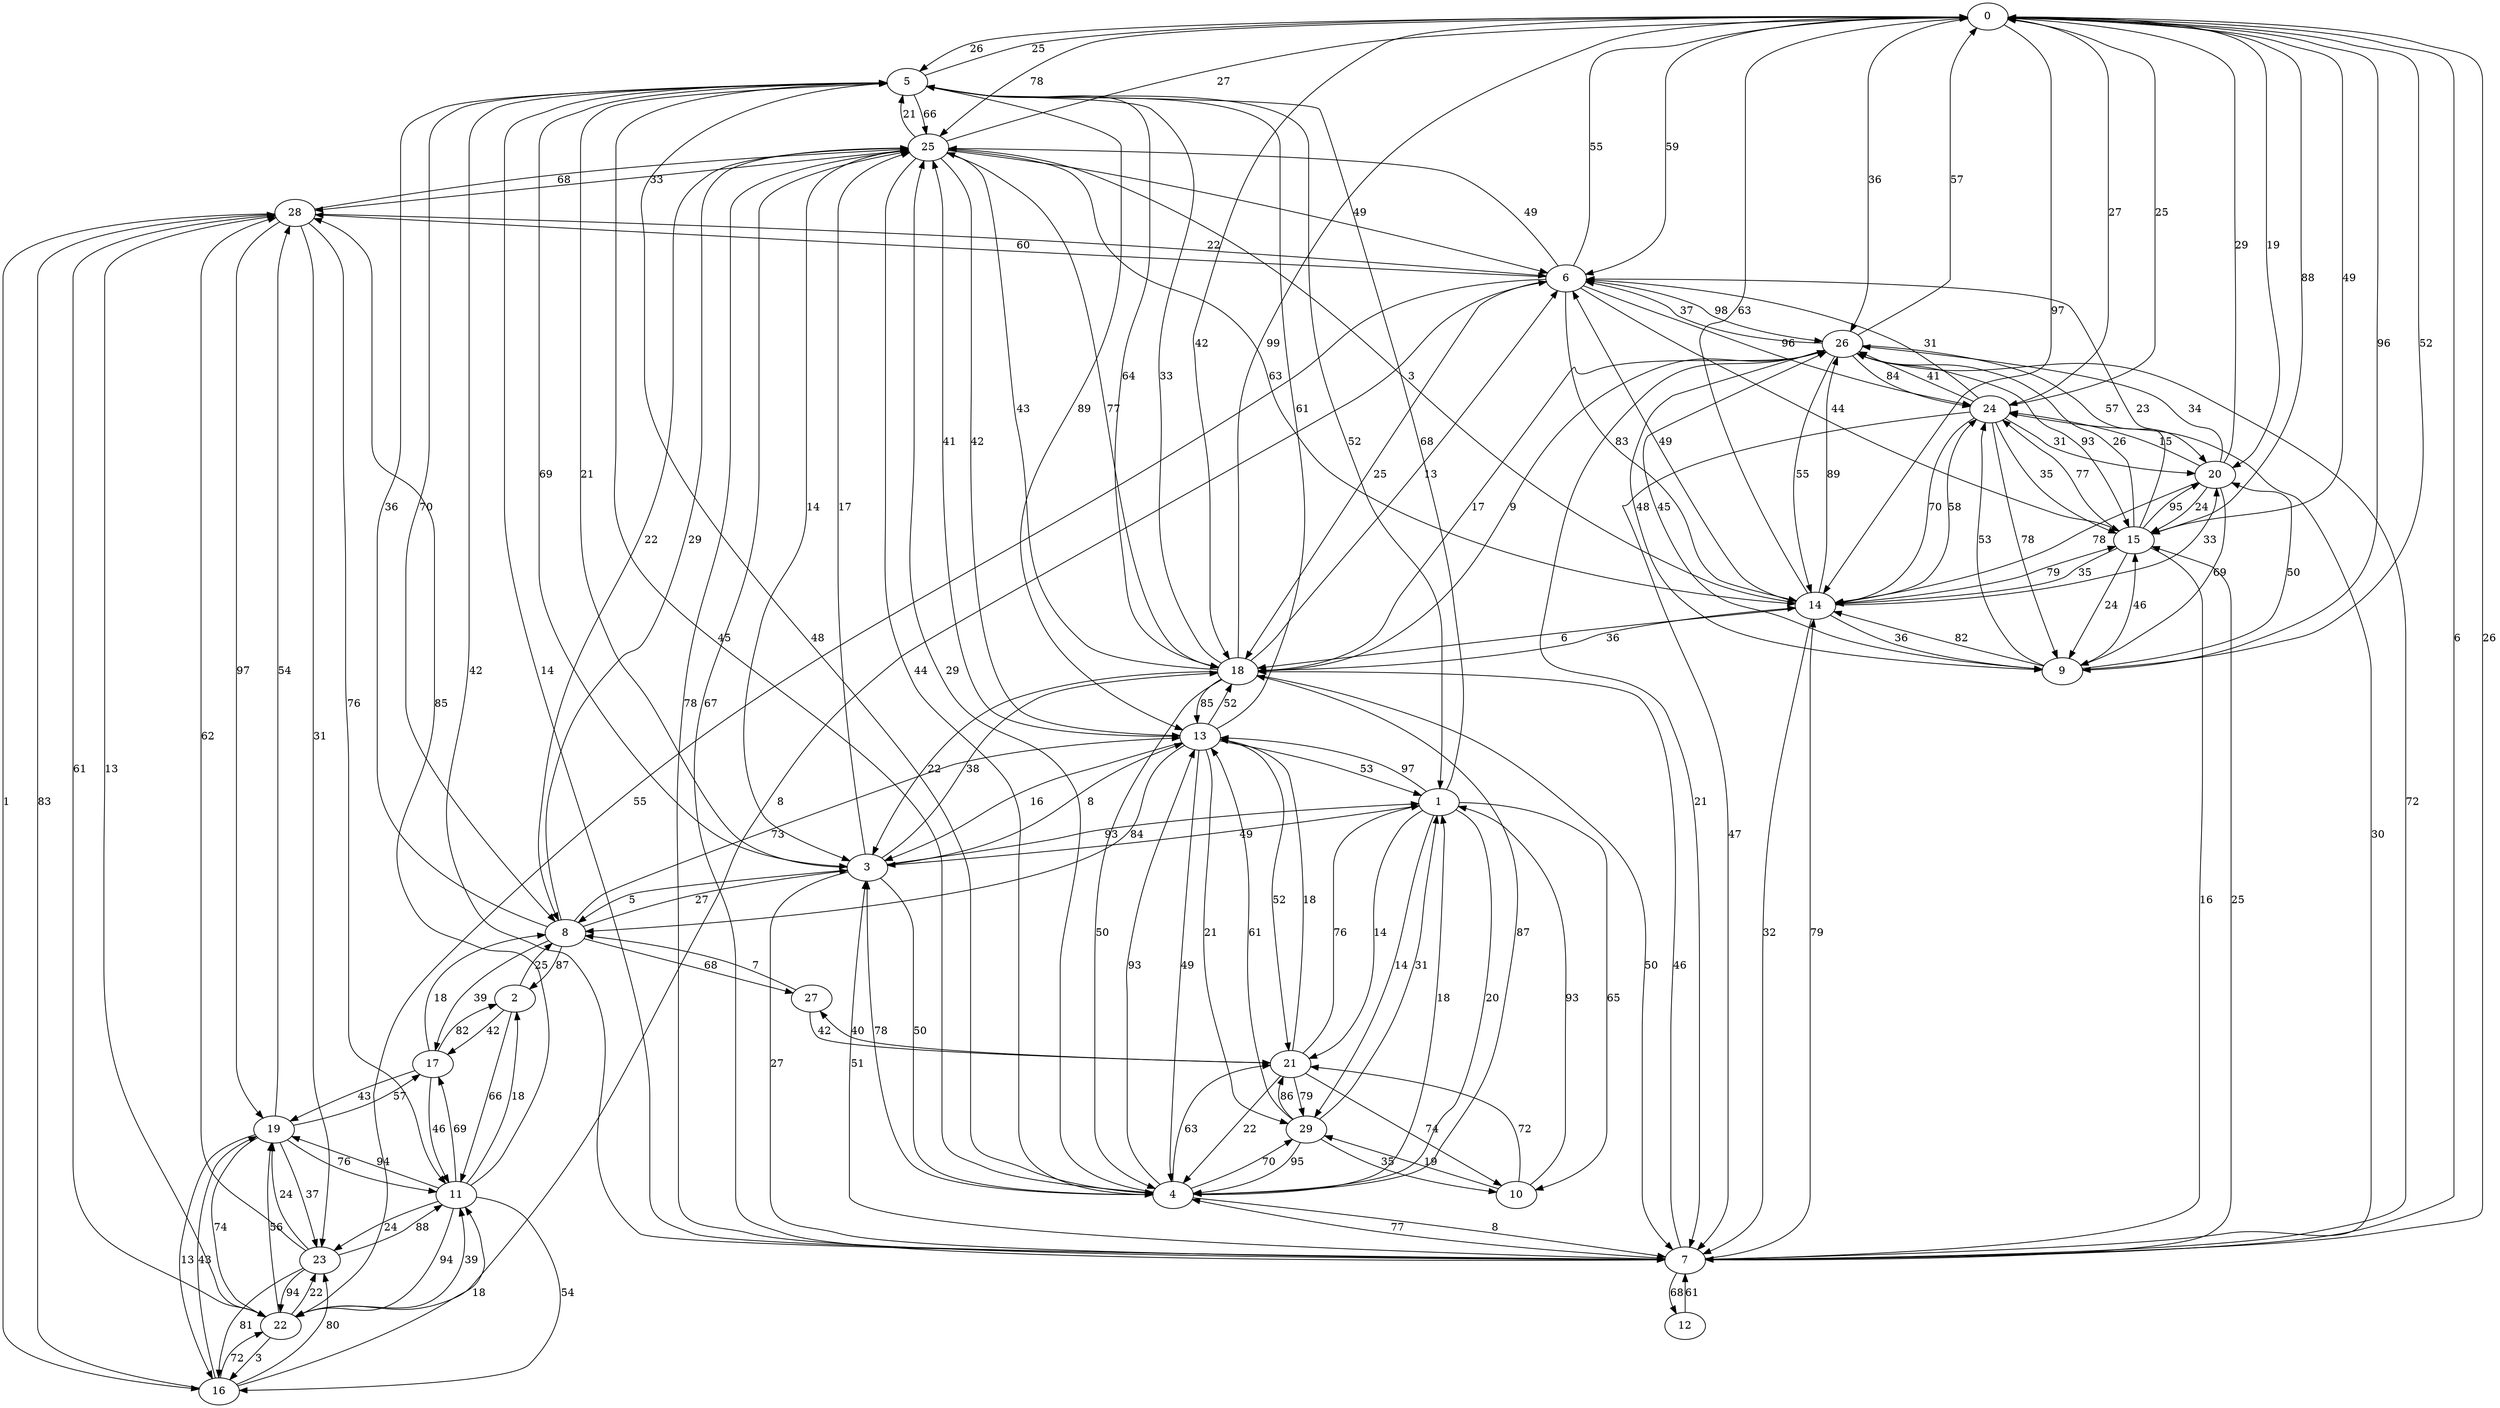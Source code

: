 digraph Geo_30 {
0;1;2;3;4;5;6;7;8;9;10;11;12;13;14;15;16;17;18;19;20;21;22;23;24;25;26;27;28;29;0 -> 5 [label = 26];
0 -> 6 [label = 59];
0 -> 7 [label = 6];
0 -> 9 [label = 96];
0 -> 14 [label = 97];
0 -> 15 [label = 88];
0 -> 18 [label = 42];
0 -> 20 [label = 19];
0 -> 24 [label = 27];
0 -> 25 [label = 78];
0 -> 26 [label = 36];
1 -> 3 [label = 49];
1 -> 4 [label = 20];
1 -> 5 [label = 68];
1 -> 10 [label = 65];
1 -> 13 [label = 97];
1 -> 21 [label = 14];
1 -> 29 [label = 14];
2 -> 8 [label = 25];
2 -> 11 [label = 66];
2 -> 17 [label = 42];
3 -> 1 [label = 93];
3 -> 4 [label = 50];
3 -> 5 [label = 21];
3 -> 7 [label = 27];
3 -> 8 [label = 5];
3 -> 13 [label = 8];
3 -> 18 [label = 38];
3 -> 25 [label = 17];
4 -> 1 [label = 18];
4 -> 3 [label = 78];
4 -> 5 [label = 48];
4 -> 7 [label = 8];
4 -> 13 [label = 93];
4 -> 18 [label = 87];
4 -> 21 [label = 63];
4 -> 25 [label = 29];
4 -> 29 [label = 70];
5 -> 0 [label = 25];
5 -> 1 [label = 52];
5 -> 3 [label = 69];
5 -> 4 [label = 45];
5 -> 7 [label = 42];
5 -> 8 [label = 70];
5 -> 13 [label = 89];
5 -> 18 [label = 64];
5 -> 25 [label = 66];
6 -> 0 [label = 55];
6 -> 14 [label = 83];
6 -> 15 [label = 44];
6 -> 18 [label = 25];
6 -> 22 [label = 55];
6 -> 24 [label = 96];
6 -> 25 [label = 49];
6 -> 26 [label = 98];
6 -> 28 [label = 60];
7 -> 0 [label = 26];
7 -> 3 [label = 51];
7 -> 4 [label = 77];
7 -> 5 [label = 14];
7 -> 12 [label = 68];
7 -> 14 [label = 79];
7 -> 15 [label = 25];
7 -> 18 [label = 46];
7 -> 24 [label = 30];
7 -> 25 [label = 67];
7 -> 26 [label = 72];
8 -> 2 [label = 87];
8 -> 3 [label = 27];
8 -> 5 [label = 36];
8 -> 13 [label = 73];
8 -> 17 [label = 39];
8 -> 25 [label = 29];
8 -> 27 [label = 68];
9 -> 0 [label = 52];
9 -> 14 [label = 82];
9 -> 15 [label = 46];
9 -> 20 [label = 50];
9 -> 24 [label = 53];
9 -> 26 [label = 45];
10 -> 1 [label = 93];
10 -> 21 [label = 72];
10 -> 29 [label = 19];
11 -> 2 [label = 18];
11 -> 16 [label = 54];
11 -> 17 [label = 69];
11 -> 19 [label = 94];
11 -> 22 [label = 94];
11 -> 23 [label = 24];
11 -> 28 [label = 85];
12 -> 7 [label = 61];
13 -> 1 [label = 53];
13 -> 3 [label = 16];
13 -> 4 [label = 49];
13 -> 5 [label = 61];
13 -> 8 [label = 84];
13 -> 18 [label = 52];
13 -> 21 [label = 52];
13 -> 25 [label = 41];
13 -> 29 [label = 21];
14 -> 0 [label = 63];
14 -> 6 [label = 49];
14 -> 7 [label = 32];
14 -> 9 [label = 36];
14 -> 15 [label = 79];
14 -> 18 [label = 6];
14 -> 20 [label = 33];
14 -> 24 [label = 58];
14 -> 25 [label = 3];
14 -> 26 [label = 89];
15 -> 0 [label = 49];
15 -> 6 [label = 23];
15 -> 7 [label = 16];
15 -> 9 [label = 24];
15 -> 14 [label = 35];
15 -> 20 [label = 95];
15 -> 24 [label = 77];
15 -> 26 [label = 26];
16 -> 11 [label = 18];
16 -> 19 [label = 43];
16 -> 22 [label = 72];
16 -> 23 [label = 80];
16 -> 28 [label = 83];
17 -> 2 [label = 82];
17 -> 8 [label = 18];
17 -> 11 [label = 46];
17 -> 19 [label = 43];
18 -> 0 [label = 99];
18 -> 3 [label = 22];
18 -> 4 [label = 50];
18 -> 5 [label = 33];
18 -> 6 [label = 13];
18 -> 7 [label = 50];
18 -> 13 [label = 85];
18 -> 14 [label = 36];
18 -> 25 [label = 43];
18 -> 26 [label = 17];
19 -> 11 [label = 76];
19 -> 16 [label = 13];
19 -> 17 [label = 57];
19 -> 22 [label = 74];
19 -> 23 [label = 37];
19 -> 28 [label = 54];
20 -> 0 [label = 29];
20 -> 9 [label = 69];
20 -> 14 [label = 78];
20 -> 15 [label = 24];
20 -> 24 [label = 15];
20 -> 26 [label = 34];
21 -> 1 [label = 76];
21 -> 4 [label = 22];
21 -> 10 [label = 74];
21 -> 13 [label = 18];
21 -> 27 [label = 40];
21 -> 29 [label = 79];
22 -> 6 [label = 8];
22 -> 11 [label = 39];
22 -> 16 [label = 3];
22 -> 19 [label = 56];
22 -> 23 [label = 22];
22 -> 28 [label = 13];
23 -> 11 [label = 88];
23 -> 16 [label = 81];
23 -> 19 [label = 24];
23 -> 22 [label = 94];
23 -> 28 [label = 62];
24 -> 0 [label = 25];
24 -> 6 [label = 31];
24 -> 7 [label = 47];
24 -> 9 [label = 78];
24 -> 14 [label = 70];
24 -> 15 [label = 35];
24 -> 20 [label = 31];
24 -> 26 [label = 41];
25 -> 0 [label = 27];
25 -> 3 [label = 14];
25 -> 4 [label = 44];
25 -> 5 [label = 21];
25 -> 6 [label = 49];
25 -> 7 [label = 78];
25 -> 8 [label = 22];
25 -> 13 [label = 42];
25 -> 14 [label = 63];
25 -> 18 [label = 77];
25 -> 28 [label = 33];
26 -> 0 [label = 57];
26 -> 6 [label = 37];
26 -> 7 [label = 21];
26 -> 9 [label = 48];
26 -> 14 [label = 55];
26 -> 15 [label = 93];
26 -> 18 [label = 9];
26 -> 20 [label = 57];
26 -> 24 [label = 84];
27 -> 8 [label = 7];
27 -> 21 [label = 42];
28 -> 6 [label = 22];
28 -> 11 [label = 76];
28 -> 16 [label = 1];
28 -> 19 [label = 97];
28 -> 22 [label = 61];
28 -> 23 [label = 31];
28 -> 25 [label = 68];
29 -> 1 [label = 31];
29 -> 4 [label = 95];
29 -> 10 [label = 35];
29 -> 13 [label = 61];
29 -> 21 [label = 86];
}
